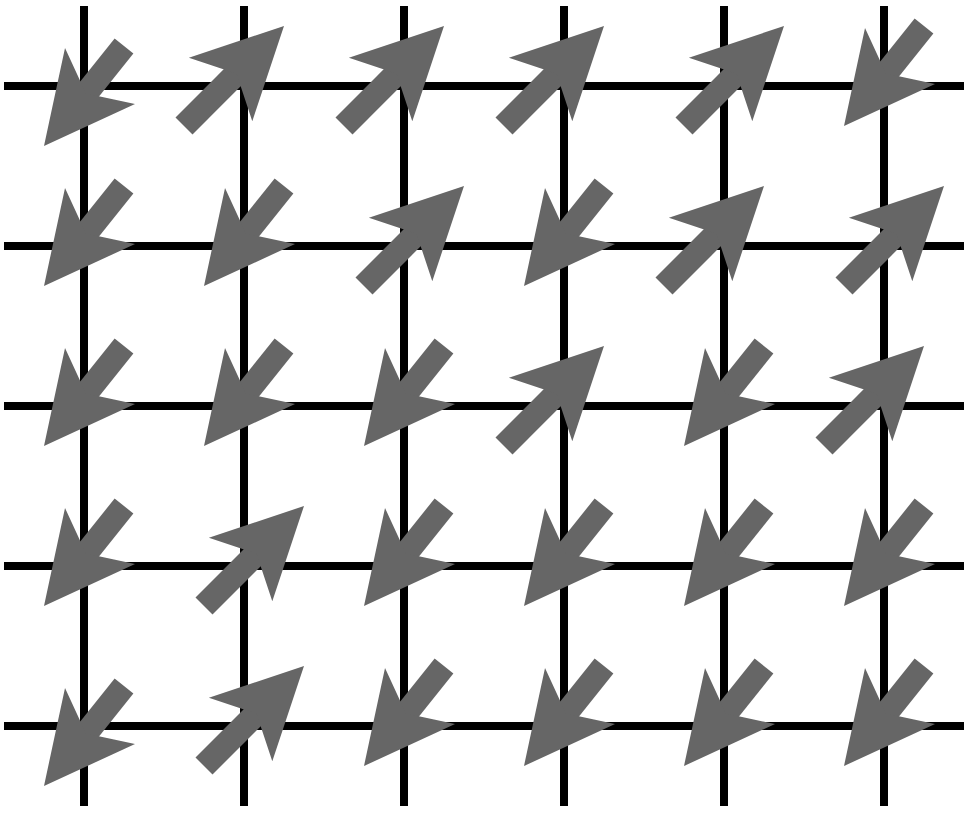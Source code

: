 <mxfile version="15.8.7" type="device" pages="4"><diagram id="tsEAia_9Ez25gkocLGuT" name="Page-1"><mxGraphModel dx="630" dy="550" grid="1" gridSize="10" guides="1" tooltips="1" connect="1" arrows="1" fold="1" page="1" pageScale="1" pageWidth="1169" pageHeight="827" math="0" shadow="0"><root><mxCell id="0"/><mxCell id="1" parent="0"/><mxCell id="ic7Ja0tQmb4hvgTmk0AF-53" value="" style="endArrow=none;html=1;rounded=0;strokeWidth=4;" parent="1" edge="1"><mxGeometry width="50" height="50" relative="1" as="geometry"><mxPoint x="160" y="240" as="sourcePoint"/><mxPoint x="440" y="240" as="targetPoint"/><Array as="points"/></mxGeometry></mxCell><mxCell id="ic7Ja0tQmb4hvgTmk0AF-54" value="" style="endArrow=none;html=1;rounded=0;strokeWidth=4;" parent="1" edge="1"><mxGeometry width="50" height="50" relative="1" as="geometry"><mxPoint x="160" y="240" as="sourcePoint"/><mxPoint x="640" y="240" as="targetPoint"/><Array as="points"/></mxGeometry></mxCell><mxCell id="ic7Ja0tQmb4hvgTmk0AF-55" value="" style="endArrow=none;html=1;rounded=0;strokeWidth=4;" parent="1" edge="1"><mxGeometry width="50" height="50" relative="1" as="geometry"><mxPoint x="160" y="480" as="sourcePoint"/><mxPoint x="640" y="480" as="targetPoint"/><Array as="points"/></mxGeometry></mxCell><mxCell id="ic7Ja0tQmb4hvgTmk0AF-56" value="" style="endArrow=none;html=1;rounded=0;strokeWidth=4;" parent="1" edge="1"><mxGeometry width="50" height="50" relative="1" as="geometry"><mxPoint x="160" y="320" as="sourcePoint"/><mxPoint x="640" y="320" as="targetPoint"/><Array as="points"/></mxGeometry></mxCell><mxCell id="ic7Ja0tQmb4hvgTmk0AF-57" value="" style="endArrow=none;html=1;rounded=0;strokeWidth=4;" parent="1" edge="1"><mxGeometry width="50" height="50" relative="1" as="geometry"><mxPoint x="160" y="160" as="sourcePoint"/><mxPoint x="640" y="160" as="targetPoint"/><Array as="points"/></mxGeometry></mxCell><mxCell id="ic7Ja0tQmb4hvgTmk0AF-58" value="" style="endArrow=none;html=1;rounded=0;strokeWidth=4;" parent="1" edge="1"><mxGeometry width="50" height="50" relative="1" as="geometry"><mxPoint x="160" y="400" as="sourcePoint"/><mxPoint x="640" y="400" as="targetPoint"/><Array as="points"/></mxGeometry></mxCell><mxCell id="ic7Ja0tQmb4hvgTmk0AF-65" value="" style="endArrow=none;html=1;rounded=0;strokeWidth=4;" parent="1" edge="1"><mxGeometry width="50" height="50" relative="1" as="geometry"><mxPoint x="200" y="520" as="sourcePoint"/><mxPoint x="200" y="120" as="targetPoint"/></mxGeometry></mxCell><mxCell id="ic7Ja0tQmb4hvgTmk0AF-66" value="" style="endArrow=none;html=1;rounded=0;strokeWidth=4;" parent="1" edge="1"><mxGeometry width="50" height="50" relative="1" as="geometry"><mxPoint x="600" y="520" as="sourcePoint"/><mxPoint x="600" y="120" as="targetPoint"/></mxGeometry></mxCell><mxCell id="ic7Ja0tQmb4hvgTmk0AF-67" value="" style="endArrow=none;html=1;rounded=0;strokeWidth=4;" parent="1" edge="1"><mxGeometry width="50" height="50" relative="1" as="geometry"><mxPoint x="520" y="520" as="sourcePoint"/><mxPoint x="520" y="120" as="targetPoint"/></mxGeometry></mxCell><mxCell id="ic7Ja0tQmb4hvgTmk0AF-68" value="" style="endArrow=none;html=1;rounded=0;strokeWidth=4;" parent="1" edge="1"><mxGeometry width="50" height="50" relative="1" as="geometry"><mxPoint x="440" y="520" as="sourcePoint"/><mxPoint x="440" y="120" as="targetPoint"/></mxGeometry></mxCell><mxCell id="ic7Ja0tQmb4hvgTmk0AF-69" value="" style="endArrow=none;html=1;rounded=0;strokeWidth=4;" parent="1" edge="1"><mxGeometry width="50" height="50" relative="1" as="geometry"><mxPoint x="360" y="520" as="sourcePoint"/><mxPoint x="360" y="120" as="targetPoint"/></mxGeometry></mxCell><mxCell id="ic7Ja0tQmb4hvgTmk0AF-70" value="" style="endArrow=none;html=1;rounded=0;strokeWidth=4;" parent="1" edge="1"><mxGeometry width="50" height="50" relative="1" as="geometry"><mxPoint x="280" y="520" as="sourcePoint"/><mxPoint x="280" y="120" as="targetPoint"/></mxGeometry></mxCell><mxCell id="9LDWrQ3B6e0QwDAYq5Ao-2" value="" style="endArrow=classic;html=1;rounded=0;strokeWidth=12;fillColor=#f5f5f5;strokeColor=#666666;" parent="1" edge="1"><mxGeometry width="50" height="50" relative="1" as="geometry"><mxPoint x="220" y="210" as="sourcePoint"/><mxPoint x="180" y="260" as="targetPoint"/></mxGeometry></mxCell><mxCell id="9LDWrQ3B6e0QwDAYq5Ao-3" value="" style="endArrow=classic;html=1;rounded=0;strokeWidth=12;fillColor=#f5f5f5;strokeColor=#666666;" parent="1" edge="1"><mxGeometry width="50" height="50" relative="1" as="geometry"><mxPoint x="620" y="130" as="sourcePoint"/><mxPoint x="580" y="180" as="targetPoint"/></mxGeometry></mxCell><mxCell id="9LDWrQ3B6e0QwDAYq5Ao-4" value="" style="endArrow=classic;html=1;rounded=0;strokeWidth=12;fillColor=#f5f5f5;strokeColor=#666666;" parent="1" edge="1"><mxGeometry width="50" height="50" relative="1" as="geometry"><mxPoint x="620" y="450" as="sourcePoint"/><mxPoint x="580" y="500" as="targetPoint"/></mxGeometry></mxCell><mxCell id="9LDWrQ3B6e0QwDAYq5Ao-5" value="" style="endArrow=classic;html=1;rounded=0;strokeWidth=12;fillColor=#f5f5f5;strokeColor=#666666;" parent="1" edge="1"><mxGeometry width="50" height="50" relative="1" as="geometry"><mxPoint x="540" y="450" as="sourcePoint"/><mxPoint x="500" y="500" as="targetPoint"/></mxGeometry></mxCell><mxCell id="9LDWrQ3B6e0QwDAYq5Ao-6" value="" style="endArrow=classic;html=1;rounded=0;strokeWidth=12;fillColor=#f5f5f5;strokeColor=#666666;" parent="1" edge="1"><mxGeometry width="50" height="50" relative="1" as="geometry"><mxPoint x="300" y="290" as="sourcePoint"/><mxPoint x="260" y="340" as="targetPoint"/></mxGeometry></mxCell><mxCell id="9LDWrQ3B6e0QwDAYq5Ao-7" value="" style="endArrow=classic;html=1;rounded=0;strokeWidth=12;fillColor=#f5f5f5;strokeColor=#666666;" parent="1" edge="1"><mxGeometry width="50" height="50" relative="1" as="geometry"><mxPoint x="380" y="290" as="sourcePoint"/><mxPoint x="340" y="340" as="targetPoint"/></mxGeometry></mxCell><mxCell id="9LDWrQ3B6e0QwDAYq5Ao-8" value="" style="endArrow=classic;html=1;rounded=0;strokeWidth=12;fillColor=#f5f5f5;strokeColor=#666666;" parent="1" edge="1"><mxGeometry width="50" height="50" relative="1" as="geometry"><mxPoint x="460" y="210" as="sourcePoint"/><mxPoint x="420" y="260" as="targetPoint"/></mxGeometry></mxCell><mxCell id="9LDWrQ3B6e0QwDAYq5Ao-9" value="" style="endArrow=classic;html=1;rounded=0;strokeWidth=12;fillColor=#f5f5f5;strokeColor=#666666;" parent="1" edge="1"><mxGeometry width="50" height="50" relative="1" as="geometry"><mxPoint x="220" y="460" as="sourcePoint"/><mxPoint x="180" y="510" as="targetPoint"/></mxGeometry></mxCell><mxCell id="9LDWrQ3B6e0QwDAYq5Ao-10" value="" style="endArrow=classic;html=1;rounded=0;strokeWidth=12;fillColor=#f5f5f5;strokeColor=#666666;" parent="1" edge="1"><mxGeometry width="50" height="50" relative="1" as="geometry"><mxPoint x="250" y="180" as="sourcePoint"/><mxPoint x="300" y="130" as="targetPoint"/></mxGeometry></mxCell><mxCell id="9LDWrQ3B6e0QwDAYq5Ao-11" value="" style="endArrow=classic;html=1;rounded=0;strokeWidth=12;fillColor=#f5f5f5;strokeColor=#666666;" parent="1" edge="1"><mxGeometry width="50" height="50" relative="1" as="geometry"><mxPoint x="330" y="180" as="sourcePoint"/><mxPoint x="380" y="130" as="targetPoint"/></mxGeometry></mxCell><mxCell id="9LDWrQ3B6e0QwDAYq5Ao-12" value="" style="endArrow=classic;html=1;rounded=0;strokeWidth=12;fillColor=#f5f5f5;strokeColor=#666666;" parent="1" edge="1"><mxGeometry width="50" height="50" relative="1" as="geometry"><mxPoint x="490" y="260" as="sourcePoint"/><mxPoint x="540" y="210" as="targetPoint"/></mxGeometry></mxCell><mxCell id="9LDWrQ3B6e0QwDAYq5Ao-13" value="" style="endArrow=classic;html=1;rounded=0;strokeWidth=12;fillColor=#f5f5f5;strokeColor=#666666;" parent="1" edge="1"><mxGeometry width="50" height="50" relative="1" as="geometry"><mxPoint x="570" y="340" as="sourcePoint"/><mxPoint x="620" y="290" as="targetPoint"/></mxGeometry></mxCell><mxCell id="9LDWrQ3B6e0QwDAYq5Ao-14" value="" style="endArrow=classic;html=1;rounded=0;strokeWidth=12;fillColor=#f5f5f5;strokeColor=#666666;" parent="1" edge="1"><mxGeometry width="50" height="50" relative="1" as="geometry"><mxPoint x="580" y="260" as="sourcePoint"/><mxPoint x="630" y="210" as="targetPoint"/></mxGeometry></mxCell><mxCell id="9LDWrQ3B6e0QwDAYq5Ao-15" value="" style="endArrow=classic;html=1;rounded=0;strokeWidth=12;fillColor=#f5f5f5;strokeColor=#666666;" parent="1" edge="1"><mxGeometry width="50" height="50" relative="1" as="geometry"><mxPoint x="500" y="180" as="sourcePoint"/><mxPoint x="550" y="130" as="targetPoint"/></mxGeometry></mxCell><mxCell id="9LDWrQ3B6e0QwDAYq5Ao-16" value="" style="endArrow=classic;html=1;rounded=0;strokeWidth=12;fillColor=#f5f5f5;strokeColor=#666666;" parent="1" edge="1"><mxGeometry width="50" height="50" relative="1" as="geometry"><mxPoint x="410" y="180" as="sourcePoint"/><mxPoint x="460" y="130" as="targetPoint"/></mxGeometry></mxCell><mxCell id="9LDWrQ3B6e0QwDAYq5Ao-17" value="" style="endArrow=classic;html=1;rounded=0;strokeWidth=12;fillColor=#f5f5f5;strokeColor=#666666;" parent="1" edge="1"><mxGeometry width="50" height="50" relative="1" as="geometry"><mxPoint x="410" y="340" as="sourcePoint"/><mxPoint x="460" y="290" as="targetPoint"/></mxGeometry></mxCell><mxCell id="9LDWrQ3B6e0QwDAYq5Ao-18" value="" style="endArrow=classic;html=1;rounded=0;strokeWidth=12;fillColor=#f5f5f5;strokeColor=#666666;" parent="1" edge="1"><mxGeometry width="50" height="50" relative="1" as="geometry"><mxPoint x="340" y="260" as="sourcePoint"/><mxPoint x="390" y="210" as="targetPoint"/></mxGeometry></mxCell><mxCell id="9LDWrQ3B6e0QwDAYq5Ao-19" value="" style="endArrow=classic;html=1;rounded=0;strokeWidth=12;fillColor=#f5f5f5;strokeColor=#666666;" parent="1" edge="1"><mxGeometry width="50" height="50" relative="1" as="geometry"><mxPoint x="260" y="420" as="sourcePoint"/><mxPoint x="310" y="370" as="targetPoint"/></mxGeometry></mxCell><mxCell id="9LDWrQ3B6e0QwDAYq5Ao-20" value="" style="endArrow=classic;html=1;rounded=0;strokeWidth=12;fillColor=#f5f5f5;strokeColor=#666666;" parent="1" edge="1"><mxGeometry width="50" height="50" relative="1" as="geometry"><mxPoint x="220" y="370" as="sourcePoint"/><mxPoint x="180" y="420" as="targetPoint"/></mxGeometry></mxCell><mxCell id="9LDWrQ3B6e0QwDAYq5Ao-21" value="" style="endArrow=classic;html=1;rounded=0;strokeWidth=12;fillColor=#f5f5f5;strokeColor=#666666;" parent="1" edge="1"><mxGeometry width="50" height="50" relative="1" as="geometry"><mxPoint x="220" y="290" as="sourcePoint"/><mxPoint x="180" y="340" as="targetPoint"/></mxGeometry></mxCell><mxCell id="9LDWrQ3B6e0QwDAYq5Ao-22" value="" style="endArrow=classic;html=1;rounded=0;strokeWidth=12;fillColor=#f5f5f5;strokeColor=#666666;" parent="1" edge="1"><mxGeometry width="50" height="50" relative="1" as="geometry"><mxPoint x="300" y="210" as="sourcePoint"/><mxPoint x="260" y="260" as="targetPoint"/></mxGeometry></mxCell><mxCell id="9LDWrQ3B6e0QwDAYq5Ao-23" value="" style="endArrow=classic;html=1;rounded=0;strokeWidth=12;fillColor=#f5f5f5;strokeColor=#666666;" parent="1" edge="1"><mxGeometry width="50" height="50" relative="1" as="geometry"><mxPoint x="540" y="290" as="sourcePoint"/><mxPoint x="500" y="340" as="targetPoint"/></mxGeometry></mxCell><mxCell id="9LDWrQ3B6e0QwDAYq5Ao-24" value="" style="endArrow=classic;html=1;rounded=0;strokeWidth=12;fillColor=#f5f5f5;strokeColor=#666666;" parent="1" edge="1"><mxGeometry width="50" height="50" relative="1" as="geometry"><mxPoint x="380" y="450" as="sourcePoint"/><mxPoint x="340" y="500" as="targetPoint"/></mxGeometry></mxCell><mxCell id="9LDWrQ3B6e0QwDAYq5Ao-25" value="" style="endArrow=classic;html=1;rounded=0;strokeWidth=12;fillColor=#f5f5f5;strokeColor=#666666;" parent="1" edge="1"><mxGeometry width="50" height="50" relative="1" as="geometry"><mxPoint x="380" y="370" as="sourcePoint"/><mxPoint x="340" y="420" as="targetPoint"/></mxGeometry></mxCell><mxCell id="9LDWrQ3B6e0QwDAYq5Ao-26" value="" style="endArrow=classic;html=1;rounded=0;strokeWidth=12;fillColor=#f5f5f5;strokeColor=#666666;" parent="1" edge="1"><mxGeometry width="50" height="50" relative="1" as="geometry"><mxPoint x="460" y="450" as="sourcePoint"/><mxPoint x="420" y="500" as="targetPoint"/></mxGeometry></mxCell><mxCell id="9LDWrQ3B6e0QwDAYq5Ao-27" value="" style="endArrow=classic;html=1;rounded=0;strokeWidth=12;fillColor=#f5f5f5;strokeColor=#666666;" parent="1" edge="1"><mxGeometry width="50" height="50" relative="1" as="geometry"><mxPoint x="460" y="370" as="sourcePoint"/><mxPoint x="420" y="420" as="targetPoint"/></mxGeometry></mxCell><mxCell id="9LDWrQ3B6e0QwDAYq5Ao-28" value="" style="endArrow=classic;html=1;rounded=0;strokeWidth=12;fillColor=#f5f5f5;strokeColor=#666666;" parent="1" edge="1"><mxGeometry width="50" height="50" relative="1" as="geometry"><mxPoint x="620" y="370" as="sourcePoint"/><mxPoint x="580" y="420" as="targetPoint"/></mxGeometry></mxCell><mxCell id="9LDWrQ3B6e0QwDAYq5Ao-29" value="" style="endArrow=classic;html=1;rounded=0;strokeWidth=12;fillColor=#f5f5f5;strokeColor=#666666;" parent="1" edge="1"><mxGeometry width="50" height="50" relative="1" as="geometry"><mxPoint x="540" y="370" as="sourcePoint"/><mxPoint x="500" y="420" as="targetPoint"/></mxGeometry></mxCell><mxCell id="9LDWrQ3B6e0QwDAYq5Ao-30" value="" style="endArrow=classic;html=1;rounded=0;strokeWidth=12;fillColor=#f5f5f5;strokeColor=#666666;" parent="1" edge="1"><mxGeometry width="50" height="50" relative="1" as="geometry"><mxPoint x="260" y="500" as="sourcePoint"/><mxPoint x="310" y="450" as="targetPoint"/></mxGeometry></mxCell><mxCell id="Z2QG-9u_ncRolnOY0eA4-2" value="" style="endArrow=classic;html=1;rounded=0;strokeWidth=12;fillColor=#f5f5f5;strokeColor=#666666;" edge="1" parent="1"><mxGeometry width="50" height="50" relative="1" as="geometry"><mxPoint x="220" y="140" as="sourcePoint"/><mxPoint x="180" y="190" as="targetPoint"/></mxGeometry></mxCell></root></mxGraphModel></diagram><diagram id="_k9SdWzFy8Injm0R1_nN" name="Page-2"><mxGraphModel dx="630" dy="550" grid="1" gridSize="10" guides="1" tooltips="1" connect="1" arrows="1" fold="1" page="1" pageScale="1" pageWidth="1169" pageHeight="827" math="0" shadow="0"><root><mxCell id="QyIoMZ59RQHggdFxS7rr-0"/><mxCell id="QyIoMZ59RQHggdFxS7rr-1" parent="QyIoMZ59RQHggdFxS7rr-0"/><mxCell id="QyIoMZ59RQHggdFxS7rr-2" value="" style="endArrow=none;html=1;rounded=0;strokeWidth=4;" edge="1" parent="QyIoMZ59RQHggdFxS7rr-1"><mxGeometry width="50" height="50" relative="1" as="geometry"><mxPoint x="160" y="240" as="sourcePoint"/><mxPoint x="440" y="240" as="targetPoint"/><Array as="points"/></mxGeometry></mxCell><mxCell id="QyIoMZ59RQHggdFxS7rr-3" value="" style="endArrow=none;html=1;rounded=0;strokeWidth=4;" edge="1" parent="QyIoMZ59RQHggdFxS7rr-1"><mxGeometry width="50" height="50" relative="1" as="geometry"><mxPoint x="160" y="240" as="sourcePoint"/><mxPoint x="640" y="240" as="targetPoint"/><Array as="points"/></mxGeometry></mxCell><mxCell id="QyIoMZ59RQHggdFxS7rr-4" value="" style="endArrow=none;html=1;rounded=0;strokeWidth=4;" edge="1" parent="QyIoMZ59RQHggdFxS7rr-1"><mxGeometry width="50" height="50" relative="1" as="geometry"><mxPoint x="160" y="480" as="sourcePoint"/><mxPoint x="640" y="480" as="targetPoint"/><Array as="points"/></mxGeometry></mxCell><mxCell id="QyIoMZ59RQHggdFxS7rr-5" value="" style="endArrow=none;html=1;rounded=0;strokeWidth=4;" edge="1" parent="QyIoMZ59RQHggdFxS7rr-1"><mxGeometry width="50" height="50" relative="1" as="geometry"><mxPoint x="160" y="320" as="sourcePoint"/><mxPoint x="640" y="320" as="targetPoint"/><Array as="points"/></mxGeometry></mxCell><mxCell id="QyIoMZ59RQHggdFxS7rr-6" value="" style="endArrow=none;html=1;rounded=0;strokeWidth=4;" edge="1" parent="QyIoMZ59RQHggdFxS7rr-1"><mxGeometry width="50" height="50" relative="1" as="geometry"><mxPoint x="160" y="160" as="sourcePoint"/><mxPoint x="640" y="160" as="targetPoint"/><Array as="points"/></mxGeometry></mxCell><mxCell id="QyIoMZ59RQHggdFxS7rr-7" value="" style="endArrow=none;html=1;rounded=0;strokeWidth=4;" edge="1" parent="QyIoMZ59RQHggdFxS7rr-1"><mxGeometry width="50" height="50" relative="1" as="geometry"><mxPoint x="160" y="400" as="sourcePoint"/><mxPoint x="640" y="400" as="targetPoint"/><Array as="points"/></mxGeometry></mxCell><mxCell id="QyIoMZ59RQHggdFxS7rr-8" value="" style="endArrow=none;html=1;rounded=0;strokeWidth=4;" edge="1" parent="QyIoMZ59RQHggdFxS7rr-1"><mxGeometry width="50" height="50" relative="1" as="geometry"><mxPoint x="200" y="520" as="sourcePoint"/><mxPoint x="200" y="120" as="targetPoint"/></mxGeometry></mxCell><mxCell id="QyIoMZ59RQHggdFxS7rr-9" value="" style="endArrow=none;html=1;rounded=0;strokeWidth=4;" edge="1" parent="QyIoMZ59RQHggdFxS7rr-1"><mxGeometry width="50" height="50" relative="1" as="geometry"><mxPoint x="600" y="520" as="sourcePoint"/><mxPoint x="600" y="120" as="targetPoint"/></mxGeometry></mxCell><mxCell id="QyIoMZ59RQHggdFxS7rr-10" value="" style="endArrow=none;html=1;rounded=0;strokeWidth=4;" edge="1" parent="QyIoMZ59RQHggdFxS7rr-1"><mxGeometry width="50" height="50" relative="1" as="geometry"><mxPoint x="520" y="520" as="sourcePoint"/><mxPoint x="520" y="120" as="targetPoint"/></mxGeometry></mxCell><mxCell id="QyIoMZ59RQHggdFxS7rr-11" value="" style="endArrow=none;html=1;rounded=0;strokeWidth=4;" edge="1" parent="QyIoMZ59RQHggdFxS7rr-1"><mxGeometry width="50" height="50" relative="1" as="geometry"><mxPoint x="440" y="520" as="sourcePoint"/><mxPoint x="440" y="120" as="targetPoint"/></mxGeometry></mxCell><mxCell id="QyIoMZ59RQHggdFxS7rr-12" value="" style="endArrow=none;html=1;rounded=0;strokeWidth=4;" edge="1" parent="QyIoMZ59RQHggdFxS7rr-1"><mxGeometry width="50" height="50" relative="1" as="geometry"><mxPoint x="360" y="520" as="sourcePoint"/><mxPoint x="360" y="120" as="targetPoint"/></mxGeometry></mxCell><mxCell id="QyIoMZ59RQHggdFxS7rr-13" value="" style="endArrow=none;html=1;rounded=0;strokeWidth=4;" edge="1" parent="QyIoMZ59RQHggdFxS7rr-1"><mxGeometry width="50" height="50" relative="1" as="geometry"><mxPoint x="280" y="520" as="sourcePoint"/><mxPoint x="280" y="120" as="targetPoint"/></mxGeometry></mxCell><mxCell id="c7t6pD2sZXwXG2Xf4snw-0" value="" style="endArrow=none;html=1;rounded=0;strokeColor=#000000;strokeWidth=14;" edge="1" parent="QyIoMZ59RQHggdFxS7rr-1"><mxGeometry width="50" height="50" relative="1" as="geometry"><mxPoint x="360" y="320" as="sourcePoint"/><mxPoint x="360" y="240" as="targetPoint"/></mxGeometry></mxCell><mxCell id="c7t6pD2sZXwXG2Xf4snw-1" value="" style="endArrow=none;html=1;rounded=0;strokeColor=#000000;strokeWidth=14;" edge="1" parent="QyIoMZ59RQHggdFxS7rr-1"><mxGeometry width="50" height="50" relative="1" as="geometry"><mxPoint x="200" y="480" as="sourcePoint"/><mxPoint x="200" y="400" as="targetPoint"/></mxGeometry></mxCell><mxCell id="c7t6pD2sZXwXG2Xf4snw-2" value="" style="endArrow=none;html=1;rounded=0;strokeColor=#000000;strokeWidth=14;" edge="1" parent="QyIoMZ59RQHggdFxS7rr-1"><mxGeometry width="50" height="50" relative="1" as="geometry"><mxPoint x="440" y="240" as="sourcePoint"/><mxPoint x="440" y="160" as="targetPoint"/><Array as="points"><mxPoint x="440" y="210"/></Array></mxGeometry></mxCell><mxCell id="c7t6pD2sZXwXG2Xf4snw-3" value="" style="endArrow=none;html=1;rounded=0;strokeColor=#000000;strokeWidth=14;" edge="1" parent="QyIoMZ59RQHggdFxS7rr-1"><mxGeometry width="50" height="50" relative="1" as="geometry"><mxPoint x="440" y="400" as="sourcePoint"/><mxPoint x="440" y="320" as="targetPoint"/></mxGeometry></mxCell><mxCell id="c7t6pD2sZXwXG2Xf4snw-4" value="" style="endArrow=none;html=1;rounded=0;strokeColor=#000000;strokeWidth=14;" edge="1" parent="QyIoMZ59RQHggdFxS7rr-1"><mxGeometry width="50" height="50" relative="1" as="geometry"><mxPoint x="440" y="320" as="sourcePoint"/><mxPoint x="440" y="240" as="targetPoint"/></mxGeometry></mxCell><mxCell id="c7t6pD2sZXwXG2Xf4snw-5" value="" style="endArrow=none;html=1;rounded=0;strokeColor=#000000;strokeWidth=14;" edge="1" parent="QyIoMZ59RQHggdFxS7rr-1"><mxGeometry width="50" height="50" relative="1" as="geometry"><mxPoint x="600" y="320" as="sourcePoint"/><mxPoint x="600" y="240" as="targetPoint"/></mxGeometry></mxCell><mxCell id="c7t6pD2sZXwXG2Xf4snw-6" value="" style="endArrow=none;html=1;rounded=0;strokeColor=#000000;strokeWidth=14;" edge="1" parent="QyIoMZ59RQHggdFxS7rr-1"><mxGeometry width="50" height="50" relative="1" as="geometry"><mxPoint x="600" y="240" as="sourcePoint"/><mxPoint x="600" y="160" as="targetPoint"/></mxGeometry></mxCell><mxCell id="c7t6pD2sZXwXG2Xf4snw-8" value="" style="endArrow=none;html=1;rounded=0;strokeColor=#000000;strokeWidth=14;" edge="1" parent="QyIoMZ59RQHggdFxS7rr-1"><mxGeometry width="50" height="50" relative="1" as="geometry"><mxPoint x="520" y="400" as="sourcePoint"/><mxPoint x="440" y="400" as="targetPoint"/></mxGeometry></mxCell><mxCell id="c7t6pD2sZXwXG2Xf4snw-9" value="" style="endArrow=none;html=1;rounded=0;strokeColor=#000000;strokeWidth=14;" edge="1" parent="QyIoMZ59RQHggdFxS7rr-1"><mxGeometry width="50" height="50" relative="1" as="geometry"><mxPoint x="600" y="400" as="sourcePoint"/><mxPoint x="600" y="320" as="targetPoint"/></mxGeometry></mxCell><mxCell id="c7t6pD2sZXwXG2Xf4snw-10" value="" style="endArrow=none;html=1;rounded=0;strokeColor=#000000;strokeWidth=14;" edge="1" parent="QyIoMZ59RQHggdFxS7rr-1"><mxGeometry width="50" height="50" relative="1" as="geometry"><mxPoint x="520" y="480" as="sourcePoint"/><mxPoint x="440" y="480" as="targetPoint"/></mxGeometry></mxCell><mxCell id="c7t6pD2sZXwXG2Xf4snw-11" value="" style="endArrow=none;html=1;rounded=0;strokeColor=#000000;strokeWidth=14;" edge="1" parent="QyIoMZ59RQHggdFxS7rr-1"><mxGeometry width="50" height="50" relative="1" as="geometry"><mxPoint x="600" y="400" as="sourcePoint"/><mxPoint x="520" y="400" as="targetPoint"/></mxGeometry></mxCell><mxCell id="c7t6pD2sZXwXG2Xf4snw-12" value="" style="endArrow=none;html=1;rounded=0;strokeColor=#000000;strokeWidth=14;" edge="1" parent="QyIoMZ59RQHggdFxS7rr-1"><mxGeometry width="50" height="50" relative="1" as="geometry"><mxPoint x="600" y="160" as="sourcePoint"/><mxPoint x="520" y="160" as="targetPoint"/></mxGeometry></mxCell><mxCell id="c7t6pD2sZXwXG2Xf4snw-13" value="" style="endArrow=none;html=1;rounded=0;strokeColor=#000000;strokeWidth=14;" edge="1" parent="QyIoMZ59RQHggdFxS7rr-1"><mxGeometry width="50" height="50" relative="1" as="geometry"><mxPoint x="520" y="160" as="sourcePoint"/><mxPoint x="440" y="160" as="targetPoint"/></mxGeometry></mxCell><mxCell id="c7t6pD2sZXwXG2Xf4snw-14" value="" style="endArrow=none;html=1;rounded=0;strokeColor=#000000;strokeWidth=14;" edge="1" parent="QyIoMZ59RQHggdFxS7rr-1"><mxGeometry width="50" height="50" relative="1" as="geometry"><mxPoint x="280" y="400" as="sourcePoint"/><mxPoint x="200" y="400" as="targetPoint"/></mxGeometry></mxCell><mxCell id="c7t6pD2sZXwXG2Xf4snw-15" value="" style="endArrow=none;html=1;rounded=0;strokeColor=#000000;strokeWidth=14;" edge="1" parent="QyIoMZ59RQHggdFxS7rr-1"><mxGeometry width="50" height="50" relative="1" as="geometry"><mxPoint x="280" y="480" as="sourcePoint"/><mxPoint x="200" y="480" as="targetPoint"/></mxGeometry></mxCell><mxCell id="c7t6pD2sZXwXG2Xf4snw-16" value="" style="endArrow=none;html=1;rounded=0;strokeColor=#000000;strokeWidth=14;" edge="1" parent="QyIoMZ59RQHggdFxS7rr-1"><mxGeometry width="50" height="50" relative="1" as="geometry"><mxPoint x="280" y="160" as="sourcePoint"/><mxPoint x="200" y="160" as="targetPoint"/></mxGeometry></mxCell><mxCell id="c7t6pD2sZXwXG2Xf4snw-17" value="" style="endArrow=none;html=1;rounded=0;strokeColor=#000000;strokeWidth=14;" edge="1" parent="QyIoMZ59RQHggdFxS7rr-1"><mxGeometry width="50" height="50" relative="1" as="geometry"><mxPoint x="280" y="320" as="sourcePoint"/><mxPoint x="200" y="320" as="targetPoint"/></mxGeometry></mxCell><mxCell id="c7t6pD2sZXwXG2Xf4snw-18" value="" style="endArrow=none;html=1;rounded=0;strokeColor=#000000;strokeWidth=14;" edge="1" parent="QyIoMZ59RQHggdFxS7rr-1"><mxGeometry width="50" height="50" relative="1" as="geometry"><mxPoint x="200" y="320" as="sourcePoint"/><mxPoint x="200" y="240" as="targetPoint"/></mxGeometry></mxCell><mxCell id="c7t6pD2sZXwXG2Xf4snw-19" value="" style="endArrow=none;html=1;rounded=0;strokeColor=#000000;strokeWidth=14;" edge="1" parent="QyIoMZ59RQHggdFxS7rr-1"><mxGeometry width="50" height="50" relative="1" as="geometry"><mxPoint x="280" y="480" as="sourcePoint"/><mxPoint x="280" y="400" as="targetPoint"/></mxGeometry></mxCell><mxCell id="c7t6pD2sZXwXG2Xf4snw-20" value="" style="endArrow=none;html=1;rounded=0;strokeColor=#000000;strokeWidth=14;" edge="1" parent="QyIoMZ59RQHggdFxS7rr-1"><mxGeometry width="50" height="50" relative="1" as="geometry"><mxPoint x="440" y="480" as="sourcePoint"/><mxPoint x="360" y="480" as="targetPoint"/></mxGeometry></mxCell></root></mxGraphModel></diagram><diagram id="kVo9EwJcAEoG3N7V0jy0" name="Page-3"><mxGraphModel dx="630" dy="550" grid="1" gridSize="10" guides="1" tooltips="1" connect="1" arrows="1" fold="1" page="1" pageScale="1" pageWidth="1169" pageHeight="827" math="0" shadow="0"><root><mxCell id="Db4tclF9t3-FC4CxGYzc-0"/><mxCell id="Db4tclF9t3-FC4CxGYzc-1" parent="Db4tclF9t3-FC4CxGYzc-0"/><mxCell id="Db4tclF9t3-FC4CxGYzc-2" value="" style="endArrow=none;html=1;rounded=0;strokeWidth=4;" edge="1" parent="Db4tclF9t3-FC4CxGYzc-1"><mxGeometry width="50" height="50" relative="1" as="geometry"><mxPoint x="160" y="240" as="sourcePoint"/><mxPoint x="440" y="240" as="targetPoint"/><Array as="points"/></mxGeometry></mxCell><mxCell id="Db4tclF9t3-FC4CxGYzc-3" value="" style="endArrow=none;html=1;rounded=0;strokeWidth=4;" edge="1" parent="Db4tclF9t3-FC4CxGYzc-1"><mxGeometry width="50" height="50" relative="1" as="geometry"><mxPoint x="160" y="240" as="sourcePoint"/><mxPoint x="640" y="240" as="targetPoint"/><Array as="points"/></mxGeometry></mxCell><mxCell id="Db4tclF9t3-FC4CxGYzc-4" value="" style="endArrow=none;html=1;rounded=0;strokeWidth=4;" edge="1" parent="Db4tclF9t3-FC4CxGYzc-1"><mxGeometry width="50" height="50" relative="1" as="geometry"><mxPoint x="160" y="480" as="sourcePoint"/><mxPoint x="640" y="480" as="targetPoint"/><Array as="points"/></mxGeometry></mxCell><mxCell id="Db4tclF9t3-FC4CxGYzc-5" value="" style="endArrow=none;html=1;rounded=0;strokeWidth=4;" edge="1" parent="Db4tclF9t3-FC4CxGYzc-1"><mxGeometry width="50" height="50" relative="1" as="geometry"><mxPoint x="160" y="320" as="sourcePoint"/><mxPoint x="640" y="320" as="targetPoint"/><Array as="points"/></mxGeometry></mxCell><mxCell id="Db4tclF9t3-FC4CxGYzc-6" value="" style="endArrow=none;html=1;rounded=0;strokeWidth=4;" edge="1" parent="Db4tclF9t3-FC4CxGYzc-1"><mxGeometry width="50" height="50" relative="1" as="geometry"><mxPoint x="160" y="160" as="sourcePoint"/><mxPoint x="640" y="160" as="targetPoint"/><Array as="points"/></mxGeometry></mxCell><mxCell id="Db4tclF9t3-FC4CxGYzc-7" value="" style="endArrow=none;html=1;rounded=0;strokeWidth=4;" edge="1" parent="Db4tclF9t3-FC4CxGYzc-1"><mxGeometry width="50" height="50" relative="1" as="geometry"><mxPoint x="160" y="400" as="sourcePoint"/><mxPoint x="640" y="400" as="targetPoint"/><Array as="points"/></mxGeometry></mxCell><mxCell id="Db4tclF9t3-FC4CxGYzc-8" value="" style="endArrow=none;html=1;rounded=0;strokeWidth=4;" edge="1" parent="Db4tclF9t3-FC4CxGYzc-1"><mxGeometry width="50" height="50" relative="1" as="geometry"><mxPoint x="200" y="520" as="sourcePoint"/><mxPoint x="200" y="120" as="targetPoint"/></mxGeometry></mxCell><mxCell id="Db4tclF9t3-FC4CxGYzc-9" value="" style="endArrow=none;html=1;rounded=0;strokeWidth=4;" edge="1" parent="Db4tclF9t3-FC4CxGYzc-1"><mxGeometry width="50" height="50" relative="1" as="geometry"><mxPoint x="600" y="520" as="sourcePoint"/><mxPoint x="600" y="120" as="targetPoint"/></mxGeometry></mxCell><mxCell id="Db4tclF9t3-FC4CxGYzc-10" value="" style="endArrow=none;html=1;rounded=0;strokeWidth=4;" edge="1" parent="Db4tclF9t3-FC4CxGYzc-1"><mxGeometry width="50" height="50" relative="1" as="geometry"><mxPoint x="520" y="520" as="sourcePoint"/><mxPoint x="520" y="120" as="targetPoint"/></mxGeometry></mxCell><mxCell id="Db4tclF9t3-FC4CxGYzc-11" value="" style="endArrow=none;html=1;rounded=0;strokeWidth=4;" edge="1" parent="Db4tclF9t3-FC4CxGYzc-1"><mxGeometry width="50" height="50" relative="1" as="geometry"><mxPoint x="440" y="520" as="sourcePoint"/><mxPoint x="440" y="120" as="targetPoint"/></mxGeometry></mxCell><mxCell id="Db4tclF9t3-FC4CxGYzc-12" value="" style="endArrow=none;html=1;rounded=0;strokeWidth=4;" edge="1" parent="Db4tclF9t3-FC4CxGYzc-1"><mxGeometry width="50" height="50" relative="1" as="geometry"><mxPoint x="360" y="520" as="sourcePoint"/><mxPoint x="360" y="120" as="targetPoint"/></mxGeometry></mxCell><mxCell id="Db4tclF9t3-FC4CxGYzc-13" value="" style="endArrow=none;html=1;rounded=0;strokeWidth=4;" edge="1" parent="Db4tclF9t3-FC4CxGYzc-1"><mxGeometry width="50" height="50" relative="1" as="geometry"><mxPoint x="280" y="520" as="sourcePoint"/><mxPoint x="280" y="120" as="targetPoint"/></mxGeometry></mxCell><mxCell id="ghCtQNuzz05Bz9zVC8sZ-0" value="" style="endArrow=none;html=1;rounded=0;strokeWidth=4;" edge="1" parent="Db4tclF9t3-FC4CxGYzc-1"><mxGeometry width="50" height="50" relative="1" as="geometry"><mxPoint x="160" y="240" as="sourcePoint"/><mxPoint x="440" y="240" as="targetPoint"/><Array as="points"/></mxGeometry></mxCell><mxCell id="ghCtQNuzz05Bz9zVC8sZ-1" value="" style="endArrow=none;html=1;rounded=0;strokeWidth=4;" edge="1" parent="Db4tclF9t3-FC4CxGYzc-1"><mxGeometry width="50" height="50" relative="1" as="geometry"><mxPoint x="160" y="240" as="sourcePoint"/><mxPoint x="640" y="240" as="targetPoint"/><Array as="points"/></mxGeometry></mxCell><mxCell id="ghCtQNuzz05Bz9zVC8sZ-2" value="" style="endArrow=none;html=1;rounded=0;strokeWidth=4;" edge="1" parent="Db4tclF9t3-FC4CxGYzc-1"><mxGeometry width="50" height="50" relative="1" as="geometry"><mxPoint x="160" y="480" as="sourcePoint"/><mxPoint x="640" y="480" as="targetPoint"/><Array as="points"/></mxGeometry></mxCell><mxCell id="ghCtQNuzz05Bz9zVC8sZ-3" value="" style="endArrow=none;html=1;rounded=0;strokeWidth=4;" edge="1" parent="Db4tclF9t3-FC4CxGYzc-1"><mxGeometry width="50" height="50" relative="1" as="geometry"><mxPoint x="160" y="320" as="sourcePoint"/><mxPoint x="640" y="320" as="targetPoint"/><Array as="points"/></mxGeometry></mxCell><mxCell id="ghCtQNuzz05Bz9zVC8sZ-4" value="" style="endArrow=none;html=1;rounded=0;strokeWidth=4;" edge="1" parent="Db4tclF9t3-FC4CxGYzc-1"><mxGeometry width="50" height="50" relative="1" as="geometry"><mxPoint x="160" y="160" as="sourcePoint"/><mxPoint x="640" y="160" as="targetPoint"/><Array as="points"/></mxGeometry></mxCell><mxCell id="ghCtQNuzz05Bz9zVC8sZ-5" value="" style="endArrow=none;html=1;rounded=0;strokeWidth=4;" edge="1" parent="Db4tclF9t3-FC4CxGYzc-1"><mxGeometry width="50" height="50" relative="1" as="geometry"><mxPoint x="160" y="400" as="sourcePoint"/><mxPoint x="640" y="400" as="targetPoint"/><Array as="points"/></mxGeometry></mxCell><mxCell id="ghCtQNuzz05Bz9zVC8sZ-6" value="" style="endArrow=none;html=1;rounded=0;strokeWidth=4;" edge="1" parent="Db4tclF9t3-FC4CxGYzc-1"><mxGeometry width="50" height="50" relative="1" as="geometry"><mxPoint x="200" y="520" as="sourcePoint"/><mxPoint x="200" y="120" as="targetPoint"/></mxGeometry></mxCell><mxCell id="ghCtQNuzz05Bz9zVC8sZ-7" value="" style="endArrow=none;html=1;rounded=0;strokeWidth=4;" edge="1" parent="Db4tclF9t3-FC4CxGYzc-1"><mxGeometry width="50" height="50" relative="1" as="geometry"><mxPoint x="600" y="520" as="sourcePoint"/><mxPoint x="600" y="120" as="targetPoint"/></mxGeometry></mxCell><mxCell id="ghCtQNuzz05Bz9zVC8sZ-8" value="" style="endArrow=none;html=1;rounded=0;strokeWidth=4;" edge="1" parent="Db4tclF9t3-FC4CxGYzc-1"><mxGeometry width="50" height="50" relative="1" as="geometry"><mxPoint x="520" y="520" as="sourcePoint"/><mxPoint x="520" y="120" as="targetPoint"/></mxGeometry></mxCell><mxCell id="ghCtQNuzz05Bz9zVC8sZ-9" value="" style="endArrow=none;html=1;rounded=0;strokeWidth=4;" edge="1" parent="Db4tclF9t3-FC4CxGYzc-1"><mxGeometry width="50" height="50" relative="1" as="geometry"><mxPoint x="440" y="520" as="sourcePoint"/><mxPoint x="440" y="120" as="targetPoint"/></mxGeometry></mxCell><mxCell id="ghCtQNuzz05Bz9zVC8sZ-10" value="" style="endArrow=none;html=1;rounded=0;strokeWidth=4;" edge="1" parent="Db4tclF9t3-FC4CxGYzc-1"><mxGeometry width="50" height="50" relative="1" as="geometry"><mxPoint x="360" y="520" as="sourcePoint"/><mxPoint x="360" y="120" as="targetPoint"/></mxGeometry></mxCell><mxCell id="ghCtQNuzz05Bz9zVC8sZ-11" value="" style="endArrow=none;html=1;rounded=0;strokeWidth=4;" edge="1" parent="Db4tclF9t3-FC4CxGYzc-1"><mxGeometry width="50" height="50" relative="1" as="geometry"><mxPoint x="280" y="520" as="sourcePoint"/><mxPoint x="280" y="120" as="targetPoint"/></mxGeometry></mxCell><mxCell id="ghCtQNuzz05Bz9zVC8sZ-13" value="" style="endArrow=none;html=1;rounded=0;strokeColor=#000000;strokeWidth=14;" edge="1" parent="Db4tclF9t3-FC4CxGYzc-1"><mxGeometry width="50" height="50" relative="1" as="geometry"><mxPoint x="200" y="480" as="sourcePoint"/><mxPoint x="200" y="400" as="targetPoint"/></mxGeometry></mxCell><mxCell id="ghCtQNuzz05Bz9zVC8sZ-14" value="" style="endArrow=none;html=1;rounded=0;strokeColor=#000000;strokeWidth=14;" edge="1" parent="Db4tclF9t3-FC4CxGYzc-1"><mxGeometry width="50" height="50" relative="1" as="geometry"><mxPoint x="440" y="240" as="sourcePoint"/><mxPoint x="440" y="160" as="targetPoint"/><Array as="points"><mxPoint x="440" y="210"/></Array></mxGeometry></mxCell><mxCell id="ghCtQNuzz05Bz9zVC8sZ-15" value="" style="endArrow=none;html=1;rounded=0;strokeColor=#000000;strokeWidth=14;" edge="1" parent="Db4tclF9t3-FC4CxGYzc-1"><mxGeometry width="50" height="50" relative="1" as="geometry"><mxPoint x="440" y="400" as="sourcePoint"/><mxPoint x="440" y="320" as="targetPoint"/></mxGeometry></mxCell><mxCell id="ghCtQNuzz05Bz9zVC8sZ-16" value="" style="endArrow=none;html=1;rounded=0;strokeColor=#000000;strokeWidth=14;" edge="1" parent="Db4tclF9t3-FC4CxGYzc-1"><mxGeometry width="50" height="50" relative="1" as="geometry"><mxPoint x="440" y="320" as="sourcePoint"/><mxPoint x="440" y="240" as="targetPoint"/></mxGeometry></mxCell><mxCell id="ghCtQNuzz05Bz9zVC8sZ-17" value="" style="endArrow=none;html=1;rounded=0;strokeColor=#000000;strokeWidth=14;" edge="1" parent="Db4tclF9t3-FC4CxGYzc-1"><mxGeometry width="50" height="50" relative="1" as="geometry"><mxPoint x="600" y="320" as="sourcePoint"/><mxPoint x="600" y="240" as="targetPoint"/></mxGeometry></mxCell><mxCell id="ghCtQNuzz05Bz9zVC8sZ-18" value="" style="endArrow=none;html=1;rounded=0;strokeColor=#000000;strokeWidth=14;" edge="1" parent="Db4tclF9t3-FC4CxGYzc-1"><mxGeometry width="50" height="50" relative="1" as="geometry"><mxPoint x="600" y="240" as="sourcePoint"/><mxPoint x="600" y="160" as="targetPoint"/></mxGeometry></mxCell><mxCell id="ghCtQNuzz05Bz9zVC8sZ-19" value="" style="endArrow=none;html=1;rounded=0;strokeColor=#000000;strokeWidth=14;" edge="1" parent="Db4tclF9t3-FC4CxGYzc-1"><mxGeometry width="50" height="50" relative="1" as="geometry"><mxPoint x="520" y="400" as="sourcePoint"/><mxPoint x="440" y="400" as="targetPoint"/></mxGeometry></mxCell><mxCell id="ghCtQNuzz05Bz9zVC8sZ-20" value="" style="endArrow=none;html=1;rounded=0;strokeColor=#000000;strokeWidth=14;" edge="1" parent="Db4tclF9t3-FC4CxGYzc-1"><mxGeometry width="50" height="50" relative="1" as="geometry"><mxPoint x="600" y="400" as="sourcePoint"/><mxPoint x="600" y="320" as="targetPoint"/></mxGeometry></mxCell><mxCell id="ghCtQNuzz05Bz9zVC8sZ-22" value="" style="endArrow=none;html=1;rounded=0;strokeColor=#000000;strokeWidth=14;" edge="1" parent="Db4tclF9t3-FC4CxGYzc-1"><mxGeometry width="50" height="50" relative="1" as="geometry"><mxPoint x="600" y="400" as="sourcePoint"/><mxPoint x="520" y="400" as="targetPoint"/></mxGeometry></mxCell><mxCell id="ghCtQNuzz05Bz9zVC8sZ-23" value="" style="endArrow=none;html=1;rounded=0;strokeColor=#000000;strokeWidth=14;" edge="1" parent="Db4tclF9t3-FC4CxGYzc-1"><mxGeometry width="50" height="50" relative="1" as="geometry"><mxPoint x="600" y="160" as="sourcePoint"/><mxPoint x="520" y="160" as="targetPoint"/></mxGeometry></mxCell><mxCell id="ghCtQNuzz05Bz9zVC8sZ-24" value="" style="endArrow=none;html=1;rounded=0;strokeColor=#000000;strokeWidth=14;" edge="1" parent="Db4tclF9t3-FC4CxGYzc-1"><mxGeometry width="50" height="50" relative="1" as="geometry"><mxPoint x="520" y="160" as="sourcePoint"/><mxPoint x="440" y="160" as="targetPoint"/></mxGeometry></mxCell><mxCell id="ghCtQNuzz05Bz9zVC8sZ-25" value="" style="endArrow=none;html=1;rounded=0;strokeColor=#000000;strokeWidth=14;" edge="1" parent="Db4tclF9t3-FC4CxGYzc-1"><mxGeometry width="50" height="50" relative="1" as="geometry"><mxPoint x="280" y="400" as="sourcePoint"/><mxPoint x="200" y="400" as="targetPoint"/></mxGeometry></mxCell><mxCell id="ghCtQNuzz05Bz9zVC8sZ-26" value="" style="endArrow=none;html=1;rounded=0;strokeColor=#000000;strokeWidth=14;" edge="1" parent="Db4tclF9t3-FC4CxGYzc-1"><mxGeometry width="50" height="50" relative="1" as="geometry"><mxPoint x="280" y="480" as="sourcePoint"/><mxPoint x="200" y="480" as="targetPoint"/></mxGeometry></mxCell><mxCell id="ghCtQNuzz05Bz9zVC8sZ-30" value="" style="endArrow=none;html=1;rounded=0;strokeColor=#000000;strokeWidth=14;" edge="1" parent="Db4tclF9t3-FC4CxGYzc-1"><mxGeometry width="50" height="50" relative="1" as="geometry"><mxPoint x="280" y="480" as="sourcePoint"/><mxPoint x="280" y="400" as="targetPoint"/></mxGeometry></mxCell><mxCell id="ghCtQNuzz05Bz9zVC8sZ-32" value="" style="ellipse;whiteSpace=wrap;html=1;aspect=fixed;fillColor=#030303;" vertex="1" parent="Db4tclF9t3-FC4CxGYzc-1"><mxGeometry x="450" y="170" width="60" height="60" as="geometry"/></mxCell><mxCell id="ghCtQNuzz05Bz9zVC8sZ-42" value="" style="ellipse;whiteSpace=wrap;html=1;aspect=fixed;fillColor=#030303;" vertex="1" parent="Db4tclF9t3-FC4CxGYzc-1"><mxGeometry x="450" y="250" width="60" height="60" as="geometry"/></mxCell><mxCell id="ghCtQNuzz05Bz9zVC8sZ-43" value="" style="ellipse;whiteSpace=wrap;html=1;aspect=fixed;fillColor=#030303;" vertex="1" parent="Db4tclF9t3-FC4CxGYzc-1"><mxGeometry x="450" y="330" width="60" height="60" as="geometry"/></mxCell><mxCell id="ghCtQNuzz05Bz9zVC8sZ-44" value="" style="ellipse;whiteSpace=wrap;html=1;aspect=fixed;fillColor=#030303;" vertex="1" parent="Db4tclF9t3-FC4CxGYzc-1"><mxGeometry x="525" y="170" width="60" height="60" as="geometry"/></mxCell><mxCell id="ghCtQNuzz05Bz9zVC8sZ-45" value="" style="ellipse;whiteSpace=wrap;html=1;aspect=fixed;fillColor=#030303;" vertex="1" parent="Db4tclF9t3-FC4CxGYzc-1"><mxGeometry x="530" y="250" width="60" height="60" as="geometry"/></mxCell><mxCell id="ghCtQNuzz05Bz9zVC8sZ-46" value="" style="ellipse;whiteSpace=wrap;html=1;aspect=fixed;fillColor=#030303;" vertex="1" parent="Db4tclF9t3-FC4CxGYzc-1"><mxGeometry x="530" y="330" width="60" height="60" as="geometry"/></mxCell><mxCell id="ghCtQNuzz05Bz9zVC8sZ-47" value="" style="ellipse;whiteSpace=wrap;html=1;aspect=fixed;fillColor=#030303;" vertex="1" parent="Db4tclF9t3-FC4CxGYzc-1"><mxGeometry x="210" y="410" width="60" height="60" as="geometry"/></mxCell><mxCell id="ghCtQNuzz05Bz9zVC8sZ-48" value="" style="ellipse;whiteSpace=wrap;html=1;aspect=fixed;fillColor=none;" vertex="1" parent="Db4tclF9t3-FC4CxGYzc-1"><mxGeometry x="210" y="170" width="60" height="60" as="geometry"/></mxCell><mxCell id="ghCtQNuzz05Bz9zVC8sZ-49" value="" style="ellipse;whiteSpace=wrap;html=1;aspect=fixed;fillColor=none;" vertex="1" parent="Db4tclF9t3-FC4CxGYzc-1"><mxGeometry x="210" y="250" width="60" height="60" as="geometry"/></mxCell><mxCell id="ghCtQNuzz05Bz9zVC8sZ-50" value="" style="ellipse;whiteSpace=wrap;html=1;aspect=fixed;fillColor=none;" vertex="1" parent="Db4tclF9t3-FC4CxGYzc-1"><mxGeometry x="210" y="330" width="60" height="60" as="geometry"/></mxCell><mxCell id="ghCtQNuzz05Bz9zVC8sZ-51" value="" style="ellipse;whiteSpace=wrap;html=1;aspect=fixed;fillColor=none;" vertex="1" parent="Db4tclF9t3-FC4CxGYzc-1"><mxGeometry x="290" y="170" width="60" height="60" as="geometry"/></mxCell><mxCell id="ghCtQNuzz05Bz9zVC8sZ-52" value="" style="ellipse;whiteSpace=wrap;html=1;aspect=fixed;fillColor=none;" vertex="1" parent="Db4tclF9t3-FC4CxGYzc-1"><mxGeometry x="370" y="170" width="60" height="60" as="geometry"/></mxCell><mxCell id="ghCtQNuzz05Bz9zVC8sZ-53" value="" style="ellipse;whiteSpace=wrap;html=1;aspect=fixed;fillColor=none;" vertex="1" parent="Db4tclF9t3-FC4CxGYzc-1"><mxGeometry x="290" y="250" width="60" height="60" as="geometry"/></mxCell><mxCell id="ghCtQNuzz05Bz9zVC8sZ-54" value="" style="ellipse;whiteSpace=wrap;html=1;aspect=fixed;fillColor=none;" vertex="1" parent="Db4tclF9t3-FC4CxGYzc-1"><mxGeometry x="370" y="250" width="60" height="60" as="geometry"/></mxCell><mxCell id="ghCtQNuzz05Bz9zVC8sZ-55" value="" style="ellipse;whiteSpace=wrap;html=1;aspect=fixed;fillColor=none;" vertex="1" parent="Db4tclF9t3-FC4CxGYzc-1"><mxGeometry x="290" y="330" width="60" height="60" as="geometry"/></mxCell><mxCell id="ghCtQNuzz05Bz9zVC8sZ-56" value="" style="ellipse;whiteSpace=wrap;html=1;aspect=fixed;fillColor=none;" vertex="1" parent="Db4tclF9t3-FC4CxGYzc-1"><mxGeometry x="370" y="330" width="60" height="60" as="geometry"/></mxCell><mxCell id="ghCtQNuzz05Bz9zVC8sZ-57" value="" style="ellipse;whiteSpace=wrap;html=1;aspect=fixed;fillColor=none;" vertex="1" parent="Db4tclF9t3-FC4CxGYzc-1"><mxGeometry x="290" y="410" width="60" height="60" as="geometry"/></mxCell><mxCell id="ghCtQNuzz05Bz9zVC8sZ-58" value="" style="ellipse;whiteSpace=wrap;html=1;aspect=fixed;fillColor=none;" vertex="1" parent="Db4tclF9t3-FC4CxGYzc-1"><mxGeometry x="370" y="410" width="60" height="60" as="geometry"/></mxCell><mxCell id="ghCtQNuzz05Bz9zVC8sZ-59" value="" style="ellipse;whiteSpace=wrap;html=1;aspect=fixed;fillColor=none;" vertex="1" parent="Db4tclF9t3-FC4CxGYzc-1"><mxGeometry x="450" y="410" width="60" height="60" as="geometry"/></mxCell><mxCell id="ghCtQNuzz05Bz9zVC8sZ-60" value="" style="ellipse;whiteSpace=wrap;html=1;aspect=fixed;fillColor=none;" vertex="1" parent="Db4tclF9t3-FC4CxGYzc-1"><mxGeometry x="530" y="410" width="60" height="60" as="geometry"/></mxCell></root></mxGraphModel></diagram><diagram id="edS8JC1mMSd1cd0gk19M" name="Page-4"><mxGraphModel dx="630" dy="550" grid="1" gridSize="10" guides="1" tooltips="1" connect="1" arrows="1" fold="1" page="1" pageScale="1" pageWidth="1169" pageHeight="827" math="0" shadow="0"><root><mxCell id="44jXkP8wdGGvNW7pqn_t-0"/><mxCell id="44jXkP8wdGGvNW7pqn_t-1" parent="44jXkP8wdGGvNW7pqn_t-0"/><mxCell id="44jXkP8wdGGvNW7pqn_t-2" value="" style="endArrow=none;html=1;rounded=0;strokeWidth=4;" edge="1" parent="44jXkP8wdGGvNW7pqn_t-1"><mxGeometry width="50" height="50" relative="1" as="geometry"><mxPoint x="160" y="240" as="sourcePoint"/><mxPoint x="440" y="240" as="targetPoint"/><Array as="points"/></mxGeometry></mxCell><mxCell id="44jXkP8wdGGvNW7pqn_t-3" value="" style="endArrow=none;html=1;rounded=0;strokeWidth=4;" edge="1" parent="44jXkP8wdGGvNW7pqn_t-1"><mxGeometry width="50" height="50" relative="1" as="geometry"><mxPoint x="160" y="240" as="sourcePoint"/><mxPoint x="640" y="240" as="targetPoint"/><Array as="points"/></mxGeometry></mxCell><mxCell id="44jXkP8wdGGvNW7pqn_t-4" value="" style="endArrow=none;html=1;rounded=0;strokeWidth=4;" edge="1" parent="44jXkP8wdGGvNW7pqn_t-1"><mxGeometry width="50" height="50" relative="1" as="geometry"><mxPoint x="160" y="480" as="sourcePoint"/><mxPoint x="640" y="480" as="targetPoint"/><Array as="points"/></mxGeometry></mxCell><mxCell id="44jXkP8wdGGvNW7pqn_t-5" value="" style="endArrow=none;html=1;rounded=0;strokeWidth=4;" edge="1" parent="44jXkP8wdGGvNW7pqn_t-1"><mxGeometry width="50" height="50" relative="1" as="geometry"><mxPoint x="160" y="320" as="sourcePoint"/><mxPoint x="640" y="320" as="targetPoint"/><Array as="points"/></mxGeometry></mxCell><mxCell id="44jXkP8wdGGvNW7pqn_t-6" value="" style="endArrow=none;html=1;rounded=0;strokeWidth=4;" edge="1" parent="44jXkP8wdGGvNW7pqn_t-1"><mxGeometry width="50" height="50" relative="1" as="geometry"><mxPoint x="160" y="160" as="sourcePoint"/><mxPoint x="640" y="160" as="targetPoint"/><Array as="points"/></mxGeometry></mxCell><mxCell id="44jXkP8wdGGvNW7pqn_t-7" value="" style="endArrow=none;html=1;rounded=0;strokeWidth=4;" edge="1" parent="44jXkP8wdGGvNW7pqn_t-1"><mxGeometry width="50" height="50" relative="1" as="geometry"><mxPoint x="160" y="400" as="sourcePoint"/><mxPoint x="640" y="400" as="targetPoint"/><Array as="points"/></mxGeometry></mxCell><mxCell id="44jXkP8wdGGvNW7pqn_t-8" value="" style="endArrow=none;html=1;rounded=0;strokeWidth=4;" edge="1" parent="44jXkP8wdGGvNW7pqn_t-1"><mxGeometry width="50" height="50" relative="1" as="geometry"><mxPoint x="200" y="520" as="sourcePoint"/><mxPoint x="200" y="120" as="targetPoint"/></mxGeometry></mxCell><mxCell id="44jXkP8wdGGvNW7pqn_t-9" value="" style="endArrow=none;html=1;rounded=0;strokeWidth=4;" edge="1" parent="44jXkP8wdGGvNW7pqn_t-1"><mxGeometry width="50" height="50" relative="1" as="geometry"><mxPoint x="600" y="520" as="sourcePoint"/><mxPoint x="600" y="120" as="targetPoint"/></mxGeometry></mxCell><mxCell id="44jXkP8wdGGvNW7pqn_t-10" value="" style="endArrow=none;html=1;rounded=0;strokeWidth=4;" edge="1" parent="44jXkP8wdGGvNW7pqn_t-1"><mxGeometry width="50" height="50" relative="1" as="geometry"><mxPoint x="520" y="520" as="sourcePoint"/><mxPoint x="520" y="120" as="targetPoint"/></mxGeometry></mxCell><mxCell id="44jXkP8wdGGvNW7pqn_t-11" value="" style="endArrow=none;html=1;rounded=0;strokeWidth=4;" edge="1" parent="44jXkP8wdGGvNW7pqn_t-1"><mxGeometry width="50" height="50" relative="1" as="geometry"><mxPoint x="440" y="520" as="sourcePoint"/><mxPoint x="440" y="120" as="targetPoint"/></mxGeometry></mxCell><mxCell id="44jXkP8wdGGvNW7pqn_t-12" value="" style="endArrow=none;html=1;rounded=0;strokeWidth=4;" edge="1" parent="44jXkP8wdGGvNW7pqn_t-1"><mxGeometry width="50" height="50" relative="1" as="geometry"><mxPoint x="360" y="520" as="sourcePoint"/><mxPoint x="360" y="120" as="targetPoint"/></mxGeometry></mxCell><mxCell id="44jXkP8wdGGvNW7pqn_t-13" value="" style="endArrow=none;html=1;rounded=0;strokeWidth=4;" edge="1" parent="44jXkP8wdGGvNW7pqn_t-1"><mxGeometry width="50" height="50" relative="1" as="geometry"><mxPoint x="280" y="520" as="sourcePoint"/><mxPoint x="280" y="120" as="targetPoint"/></mxGeometry></mxCell></root></mxGraphModel></diagram></mxfile>
